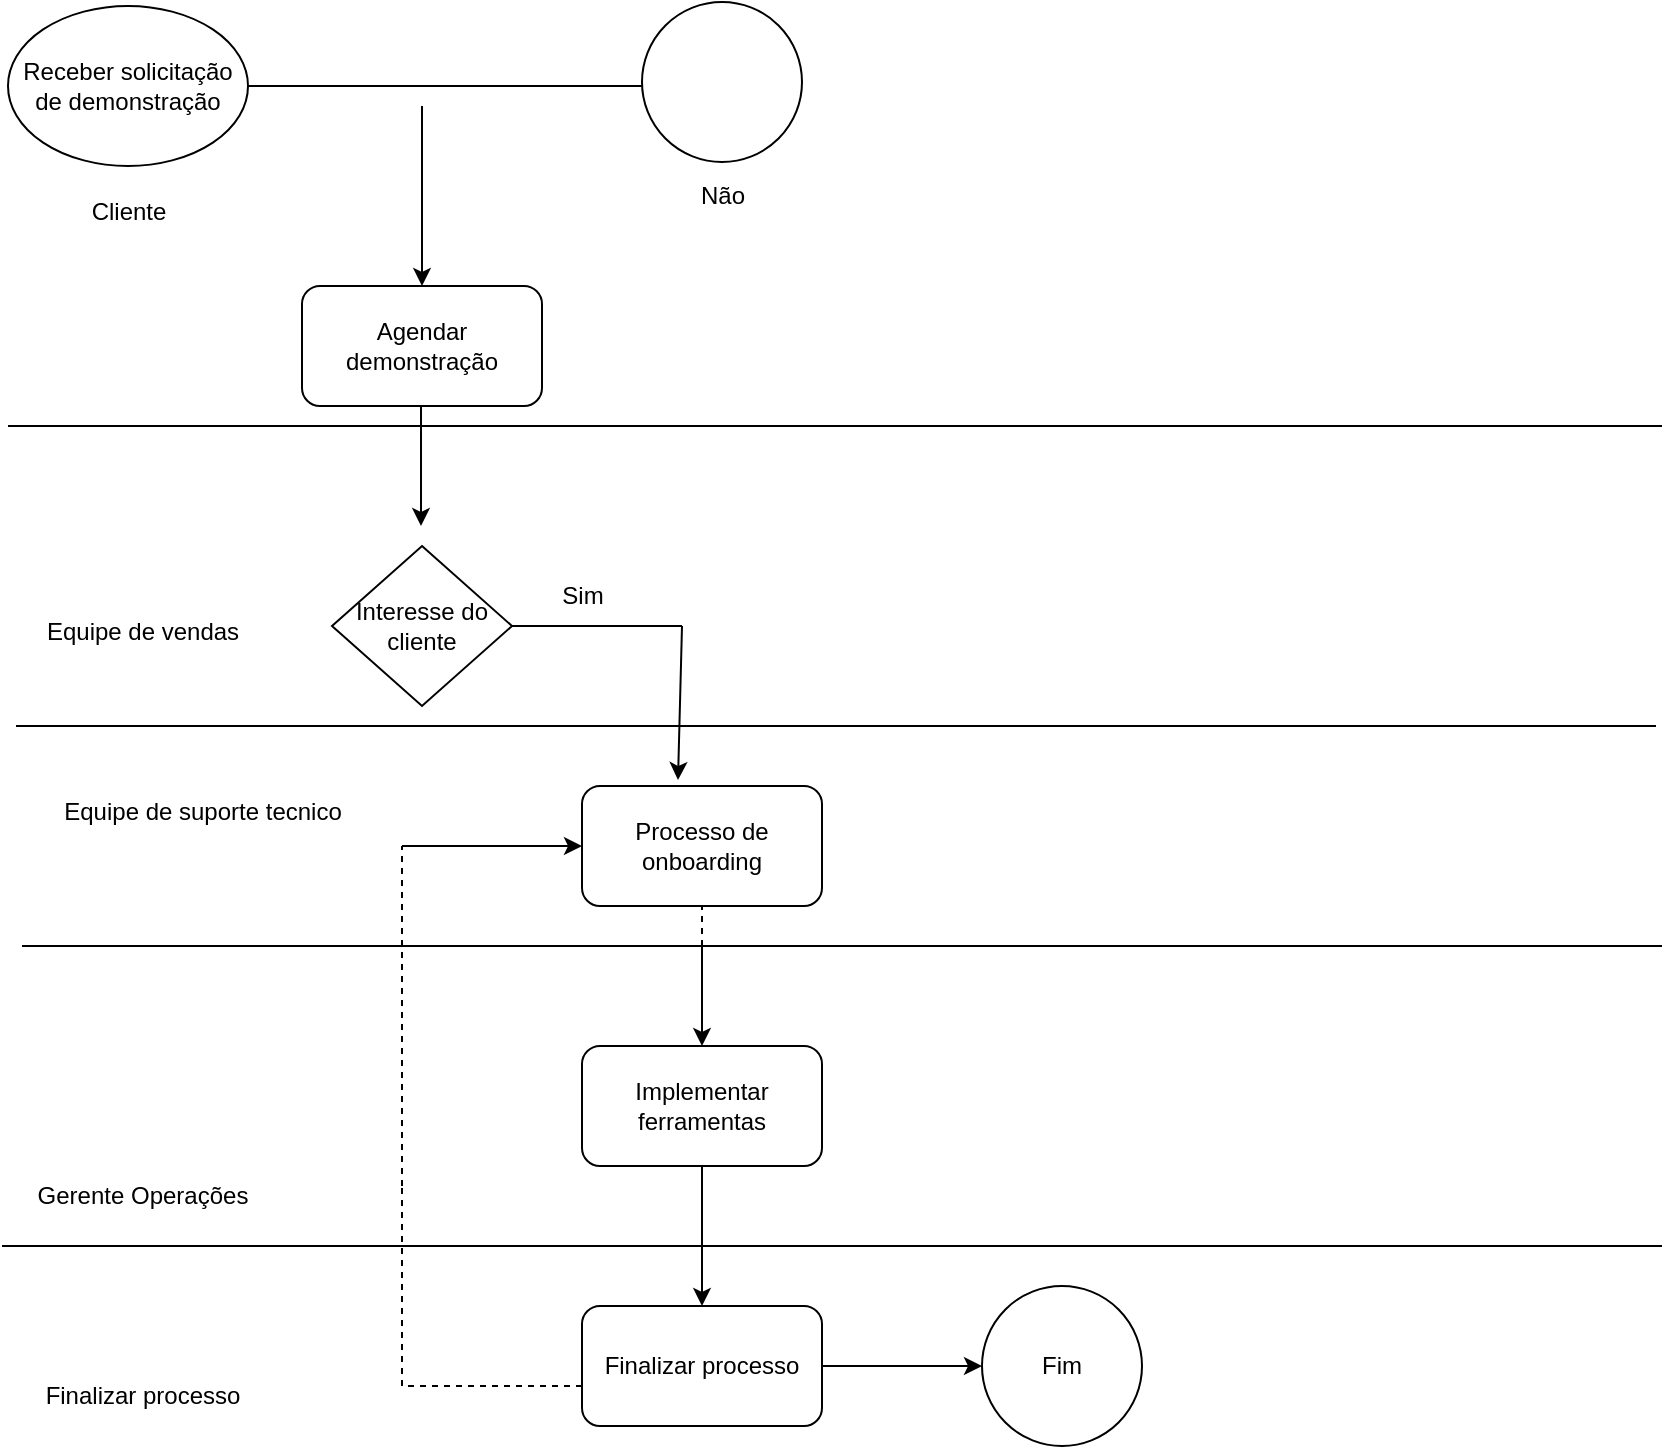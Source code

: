 <mxfile>
    <diagram id="7DbU-xwW-wywJnKqG77J" name="Página-1">
        <mxGraphModel dx="2870" dy="523" grid="1" gridSize="10" guides="1" tooltips="1" connect="1" arrows="1" fold="1" page="1" pageScale="1" pageWidth="827" pageHeight="1169" math="0" shadow="0">
            <root>
                <mxCell id="0"/>
                <mxCell id="1" parent="0"/>
                <mxCell id="2" value="Receber solicitação de demonstração" style="ellipse;whiteSpace=wrap;html=1;" vertex="1" parent="1">
                    <mxGeometry x="-827" y="40" width="120" height="80" as="geometry"/>
                </mxCell>
                <mxCell id="3" value="" style="endArrow=none;html=1;exitX=1;exitY=0.5;exitDx=0;exitDy=0;" edge="1" parent="1" source="2">
                    <mxGeometry width="50" height="50" relative="1" as="geometry">
                        <mxPoint x="-700" y="120" as="sourcePoint"/>
                        <mxPoint x="-490" y="80" as="targetPoint"/>
                    </mxGeometry>
                </mxCell>
                <mxCell id="4" value="" style="ellipse;whiteSpace=wrap;html=1;aspect=fixed;" vertex="1" parent="1">
                    <mxGeometry x="-510" y="38" width="80" height="80" as="geometry"/>
                </mxCell>
                <mxCell id="5" value="Cliente&lt;div&gt;&lt;br&gt;&lt;/div&gt;" style="text;html=1;align=center;verticalAlign=middle;resizable=0;points=[];autosize=1;strokeColor=none;fillColor=none;" vertex="1" parent="1">
                    <mxGeometry x="-797" y="130" width="60" height="40" as="geometry"/>
                </mxCell>
                <mxCell id="6" value="Não" style="text;html=1;align=center;verticalAlign=middle;resizable=0;points=[];autosize=1;strokeColor=none;fillColor=none;" vertex="1" parent="1">
                    <mxGeometry x="-495" y="120" width="50" height="30" as="geometry"/>
                </mxCell>
                <mxCell id="7" value="" style="endArrow=classic;html=1;" edge="1" parent="1">
                    <mxGeometry width="50" height="50" relative="1" as="geometry">
                        <mxPoint x="-620" y="90" as="sourcePoint"/>
                        <mxPoint x="-620" y="180" as="targetPoint"/>
                        <Array as="points">
                            <mxPoint x="-620" y="110"/>
                        </Array>
                    </mxGeometry>
                </mxCell>
                <mxCell id="8" value="Agendar demonstração" style="rounded=1;whiteSpace=wrap;html=1;" vertex="1" parent="1">
                    <mxGeometry x="-680" y="180" width="120" height="60" as="geometry"/>
                </mxCell>
                <mxCell id="9" value="" style="endArrow=none;html=1;" edge="1" parent="1">
                    <mxGeometry width="50" height="50" relative="1" as="geometry">
                        <mxPoint x="-827" y="250" as="sourcePoint"/>
                        <mxPoint y="250" as="targetPoint"/>
                    </mxGeometry>
                </mxCell>
                <mxCell id="10" value="Interesse do&lt;div&gt;cliente&lt;/div&gt;" style="rhombus;whiteSpace=wrap;html=1;" vertex="1" parent="1">
                    <mxGeometry x="-665" y="310" width="90" height="80" as="geometry"/>
                </mxCell>
                <mxCell id="11" value="" style="endArrow=classic;html=1;" edge="1" parent="1">
                    <mxGeometry width="50" height="50" relative="1" as="geometry">
                        <mxPoint x="-620.5" y="240" as="sourcePoint"/>
                        <mxPoint x="-620.5" y="300" as="targetPoint"/>
                    </mxGeometry>
                </mxCell>
                <mxCell id="12" value="Equipe de vendas&lt;div&gt;&lt;br&gt;&lt;/div&gt;" style="text;html=1;align=center;verticalAlign=middle;resizable=0;points=[];autosize=1;strokeColor=none;fillColor=none;" vertex="1" parent="1">
                    <mxGeometry x="-820" y="340" width="120" height="40" as="geometry"/>
                </mxCell>
                <mxCell id="13" value="" style="endArrow=none;html=1;exitX=1;exitY=0.5;exitDx=0;exitDy=0;" edge="1" parent="1" source="10">
                    <mxGeometry width="50" height="50" relative="1" as="geometry">
                        <mxPoint x="-560" y="360" as="sourcePoint"/>
                        <mxPoint x="-490" y="350" as="targetPoint"/>
                        <Array as="points">
                            <mxPoint x="-530" y="350"/>
                        </Array>
                    </mxGeometry>
                </mxCell>
                <mxCell id="14" value="" style="endArrow=classic;html=1;entryX=0.4;entryY=-0.05;entryDx=0;entryDy=0;entryPerimeter=0;" edge="1" parent="1" target="15">
                    <mxGeometry width="50" height="50" relative="1" as="geometry">
                        <mxPoint x="-490" y="350" as="sourcePoint"/>
                        <mxPoint x="-490" y="410" as="targetPoint"/>
                    </mxGeometry>
                </mxCell>
                <mxCell id="15" value="Processo de onboarding" style="rounded=1;whiteSpace=wrap;html=1;" vertex="1" parent="1">
                    <mxGeometry x="-540" y="430" width="120" height="60" as="geometry"/>
                </mxCell>
                <mxCell id="16" value="Sim" style="text;html=1;align=center;verticalAlign=middle;resizable=0;points=[];autosize=1;strokeColor=none;fillColor=none;" vertex="1" parent="1">
                    <mxGeometry x="-560" y="320" width="40" height="30" as="geometry"/>
                </mxCell>
                <mxCell id="18" value="" style="endArrow=none;html=1;" edge="1" parent="1">
                    <mxGeometry width="50" height="50" relative="1" as="geometry">
                        <mxPoint x="-823" y="400" as="sourcePoint"/>
                        <mxPoint x="-3" y="400" as="targetPoint"/>
                        <Array as="points"/>
                    </mxGeometry>
                </mxCell>
                <mxCell id="19" value="Equipe de suporte tecnico&lt;div&gt;&lt;br&gt;&lt;/div&gt;" style="text;html=1;align=center;verticalAlign=middle;resizable=0;points=[];autosize=1;strokeColor=none;fillColor=none;rotation=0;" vertex="1" parent="1">
                    <mxGeometry x="-810" y="430" width="160" height="40" as="geometry"/>
                </mxCell>
                <mxCell id="20" value="" style="endArrow=classic;html=1;entryX=0;entryY=0.5;entryDx=0;entryDy=0;" edge="1" parent="1" target="15">
                    <mxGeometry width="50" height="50" relative="1" as="geometry">
                        <mxPoint x="-630" y="460" as="sourcePoint"/>
                        <mxPoint x="-590" y="480" as="targetPoint"/>
                    </mxGeometry>
                </mxCell>
                <mxCell id="21" value="" style="endArrow=none;dashed=1;html=1;" edge="1" parent="1">
                    <mxGeometry width="50" height="50" relative="1" as="geometry">
                        <mxPoint x="-630" y="540" as="sourcePoint"/>
                        <mxPoint x="-630" y="460" as="targetPoint"/>
                    </mxGeometry>
                </mxCell>
                <mxCell id="22" value="" style="endArrow=none;html=1;" edge="1" parent="1">
                    <mxGeometry width="50" height="50" relative="1" as="geometry">
                        <mxPoint x="-820" y="510" as="sourcePoint"/>
                        <mxPoint y="510" as="targetPoint"/>
                        <Array as="points"/>
                    </mxGeometry>
                </mxCell>
                <mxCell id="23" value="" style="endArrow=none;dashed=1;html=1;entryX=0.5;entryY=1;entryDx=0;entryDy=0;entryPerimeter=0;" edge="1" parent="1" target="15">
                    <mxGeometry width="50" height="50" relative="1" as="geometry">
                        <mxPoint x="-480" y="510" as="sourcePoint"/>
                        <mxPoint x="-490" y="500" as="targetPoint"/>
                    </mxGeometry>
                </mxCell>
                <mxCell id="24" value="" style="endArrow=classic;html=1;" edge="1" parent="1">
                    <mxGeometry width="50" height="50" relative="1" as="geometry">
                        <mxPoint x="-480" y="510" as="sourcePoint"/>
                        <mxPoint x="-480" y="560" as="targetPoint"/>
                    </mxGeometry>
                </mxCell>
                <mxCell id="25" value="Implementar ferramentas" style="rounded=1;whiteSpace=wrap;html=1;" vertex="1" parent="1">
                    <mxGeometry x="-540" y="560" width="120" height="60" as="geometry"/>
                </mxCell>
                <mxCell id="26" value="" style="endArrow=none;dashed=1;html=1;" edge="1" parent="1">
                    <mxGeometry width="50" height="50" relative="1" as="geometry">
                        <mxPoint x="-630" y="630" as="sourcePoint"/>
                        <mxPoint x="-630" y="540" as="targetPoint"/>
                    </mxGeometry>
                </mxCell>
                <mxCell id="27" value="" style="endArrow=none;html=1;" edge="1" parent="1">
                    <mxGeometry width="50" height="50" relative="1" as="geometry">
                        <mxPoint x="-830" y="660" as="sourcePoint"/>
                        <mxPoint y="660" as="targetPoint"/>
                    </mxGeometry>
                </mxCell>
                <mxCell id="28" value="Gerente Operações" style="text;html=1;align=center;verticalAlign=middle;resizable=0;points=[];autosize=1;strokeColor=none;fillColor=none;" vertex="1" parent="1">
                    <mxGeometry x="-825" y="620" width="130" height="30" as="geometry"/>
                </mxCell>
                <mxCell id="29" value="" style="endArrow=none;dashed=1;html=1;" edge="1" parent="1">
                    <mxGeometry width="50" height="50" relative="1" as="geometry">
                        <mxPoint x="-630" y="730" as="sourcePoint"/>
                        <mxPoint x="-630" y="630" as="targetPoint"/>
                    </mxGeometry>
                </mxCell>
                <mxCell id="30" value="" style="endArrow=none;dashed=1;html=1;" edge="1" parent="1">
                    <mxGeometry width="50" height="50" relative="1" as="geometry">
                        <mxPoint x="-540" y="730" as="sourcePoint"/>
                        <mxPoint x="-630" y="730" as="targetPoint"/>
                        <Array as="points">
                            <mxPoint x="-590" y="730"/>
                        </Array>
                    </mxGeometry>
                </mxCell>
                <mxCell id="31" value="Finalizar processo" style="rounded=1;whiteSpace=wrap;html=1;" vertex="1" parent="1">
                    <mxGeometry x="-540" y="690" width="120" height="60" as="geometry"/>
                </mxCell>
                <mxCell id="32" value="" style="endArrow=classic;html=1;exitX=0.5;exitY=1;exitDx=0;exitDy=0;entryX=0.5;entryY=0;entryDx=0;entryDy=0;" edge="1" parent="1" source="25" target="31">
                    <mxGeometry width="50" height="50" relative="1" as="geometry">
                        <mxPoint x="-490" y="670" as="sourcePoint"/>
                        <mxPoint x="-440" y="620" as="targetPoint"/>
                    </mxGeometry>
                </mxCell>
                <mxCell id="33" value="Finalizar processo" style="text;html=1;align=center;verticalAlign=middle;resizable=0;points=[];autosize=1;strokeColor=none;fillColor=none;" vertex="1" parent="1">
                    <mxGeometry x="-820" y="720" width="120" height="30" as="geometry"/>
                </mxCell>
                <mxCell id="34" value="" style="endArrow=classic;html=1;exitX=1;exitY=0.5;exitDx=0;exitDy=0;" edge="1" parent="1" source="31">
                    <mxGeometry width="50" height="50" relative="1" as="geometry">
                        <mxPoint x="-400" y="740" as="sourcePoint"/>
                        <mxPoint x="-340" y="720" as="targetPoint"/>
                    </mxGeometry>
                </mxCell>
                <mxCell id="35" value="Fim" style="ellipse;whiteSpace=wrap;html=1;aspect=fixed;" vertex="1" parent="1">
                    <mxGeometry x="-340" y="680" width="80" height="80" as="geometry"/>
                </mxCell>
            </root>
        </mxGraphModel>
    </diagram>
</mxfile>